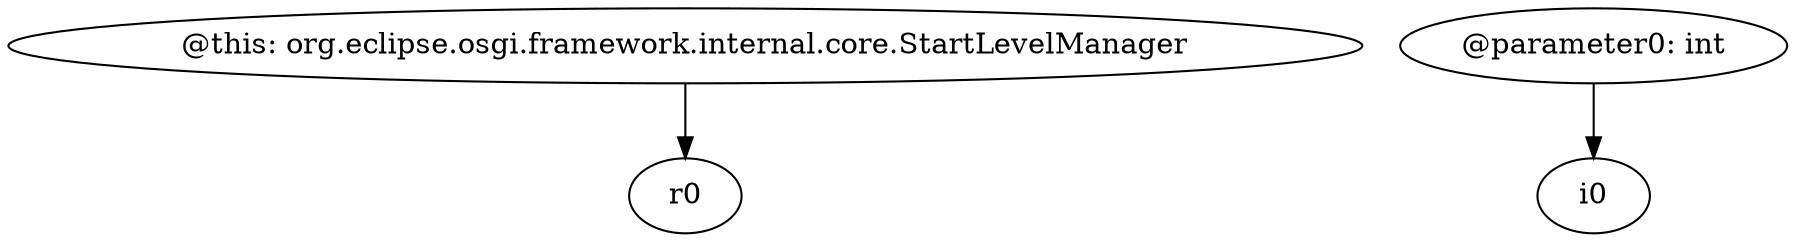 digraph g {
0[label="@this: org.eclipse.osgi.framework.internal.core.StartLevelManager"]
1[label="r0"]
0->1[label=""]
2[label="@parameter0: int"]
3[label="i0"]
2->3[label=""]
}